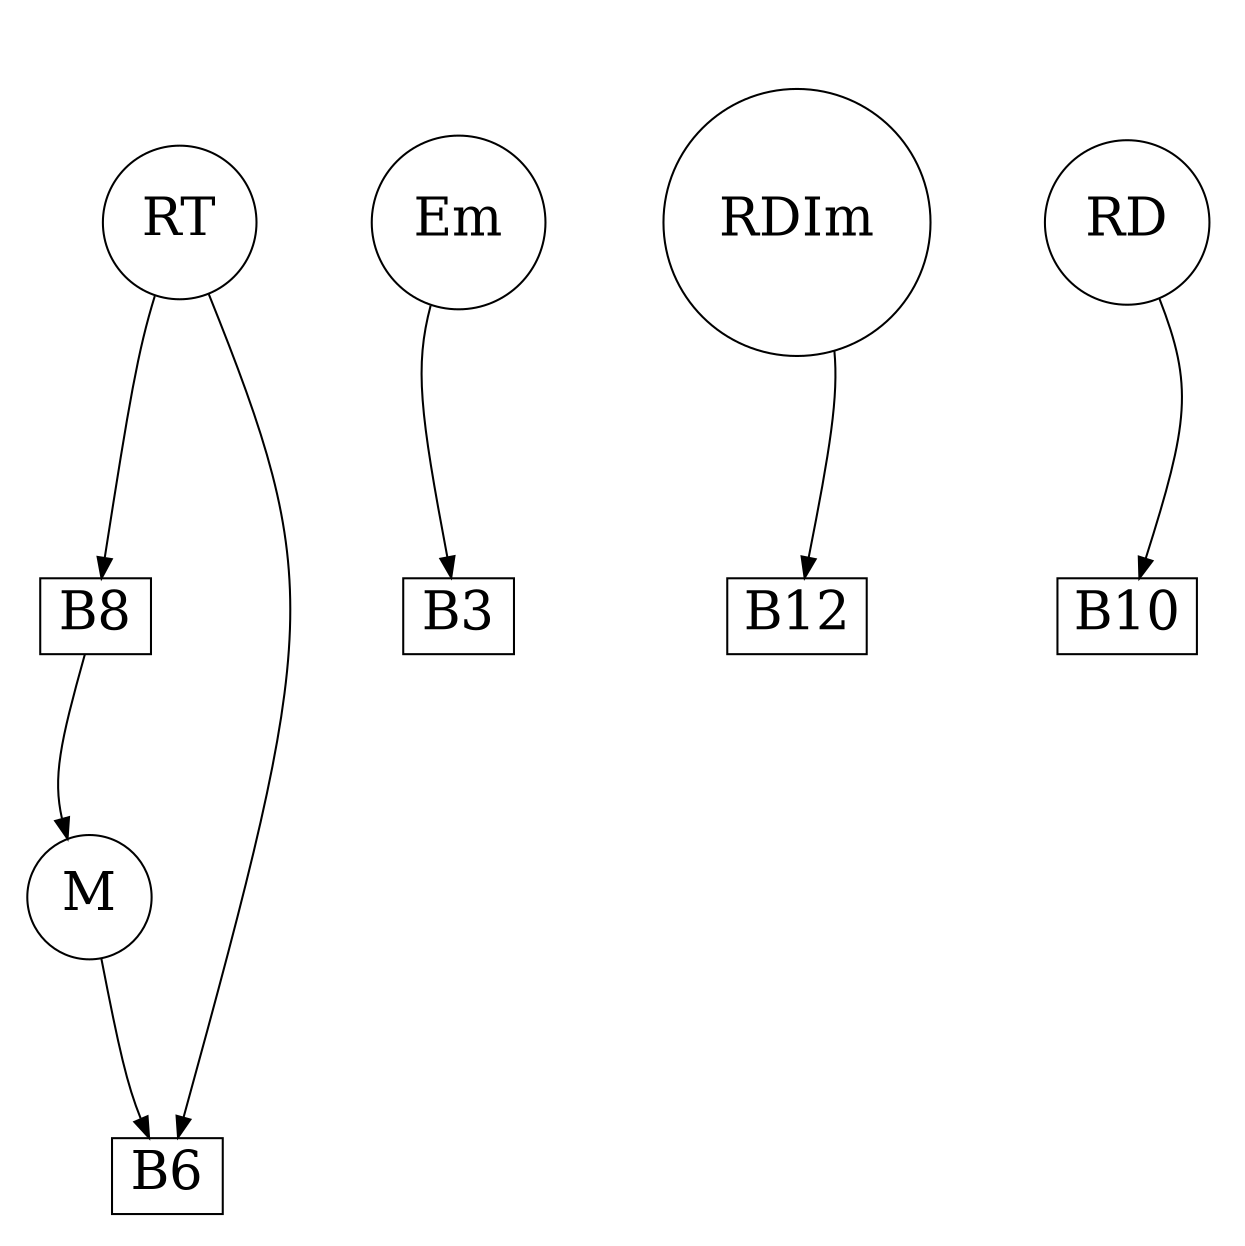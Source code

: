 strict digraph G {
remincross="true";
ratio="fill";
splines="curved";
overlap="true";
size="8.3,8.3";
RT [shape="circle", fontsize=26, pos="80.0,240.0!"];
Em [shape="circle", fontsize=26, pos="0.0,280.0!"];
B12 [shape="box", fontsize=26, pos="280.0,0.0!"];
RD [shape="circle", fontsize=26, pos="200.0,160.0!"];
B10 [shape="box", fontsize=26, pos="160.0,80.0!"];
B6 [shape="box", fontsize=26, pos="260.0,240.0!"];
B3 [shape="box", fontsize=26, pos="200.0,280.0!"];
RDIm [shape="circle", fontsize=26, pos="300.0,80.0!"];
M [shape="circle", fontsize=26, pos="260.0,360.0!"];
B8 [shape="box", fontsize=26, pos="160.0,320.0!"];
B6 -> RT;
RDIm -> B12;
Em -> B3;
B8 -> M;
RT -> B8;
RD -> B10;
M -> B6;
}
